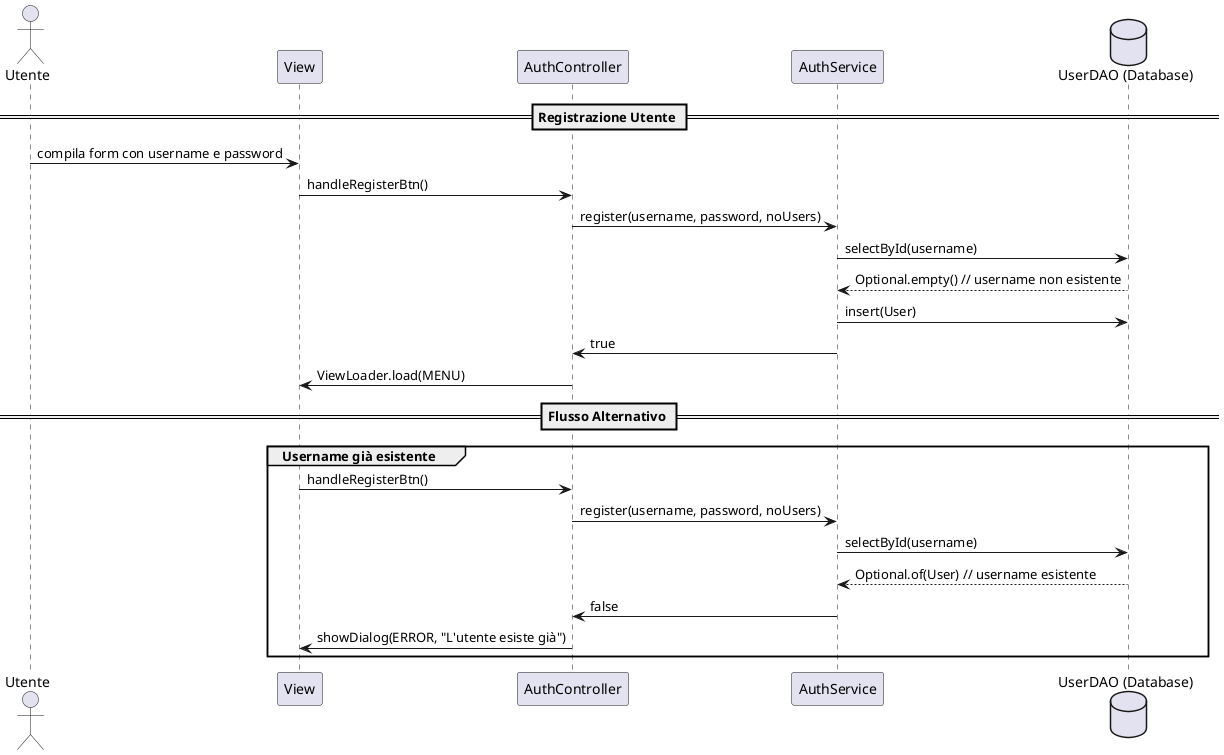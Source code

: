 @startuml
actor Utente
participant "View" as UI
participant "AuthController" as Controller
participant "AuthService" as Service
database "UserDAO (Database)" as DB

== Registrazione Utente ==
Utente -> UI : compila form con username e password

UI -> Controller : handleRegisterBtn()
Controller -> Service : register(username, password, noUsers)
Service -> DB : selectById(username)
DB --> Service : Optional.empty() // username non esistente
Service -> DB : insert(User)
Service -> Controller : true
Controller -> UI : ViewLoader.load(MENU)

== Flusso Alternativo ==
group Username già esistente
UI -> Controller : handleRegisterBtn()
Controller -> Service : register(username, password, noUsers)
Service -> DB : selectById(username)
DB --> Service : Optional.of(User) // username esistente
Service -> Controller : false
Controller -> UI : showDialog(ERROR, "L'utente esiste già")
end

@enduml


